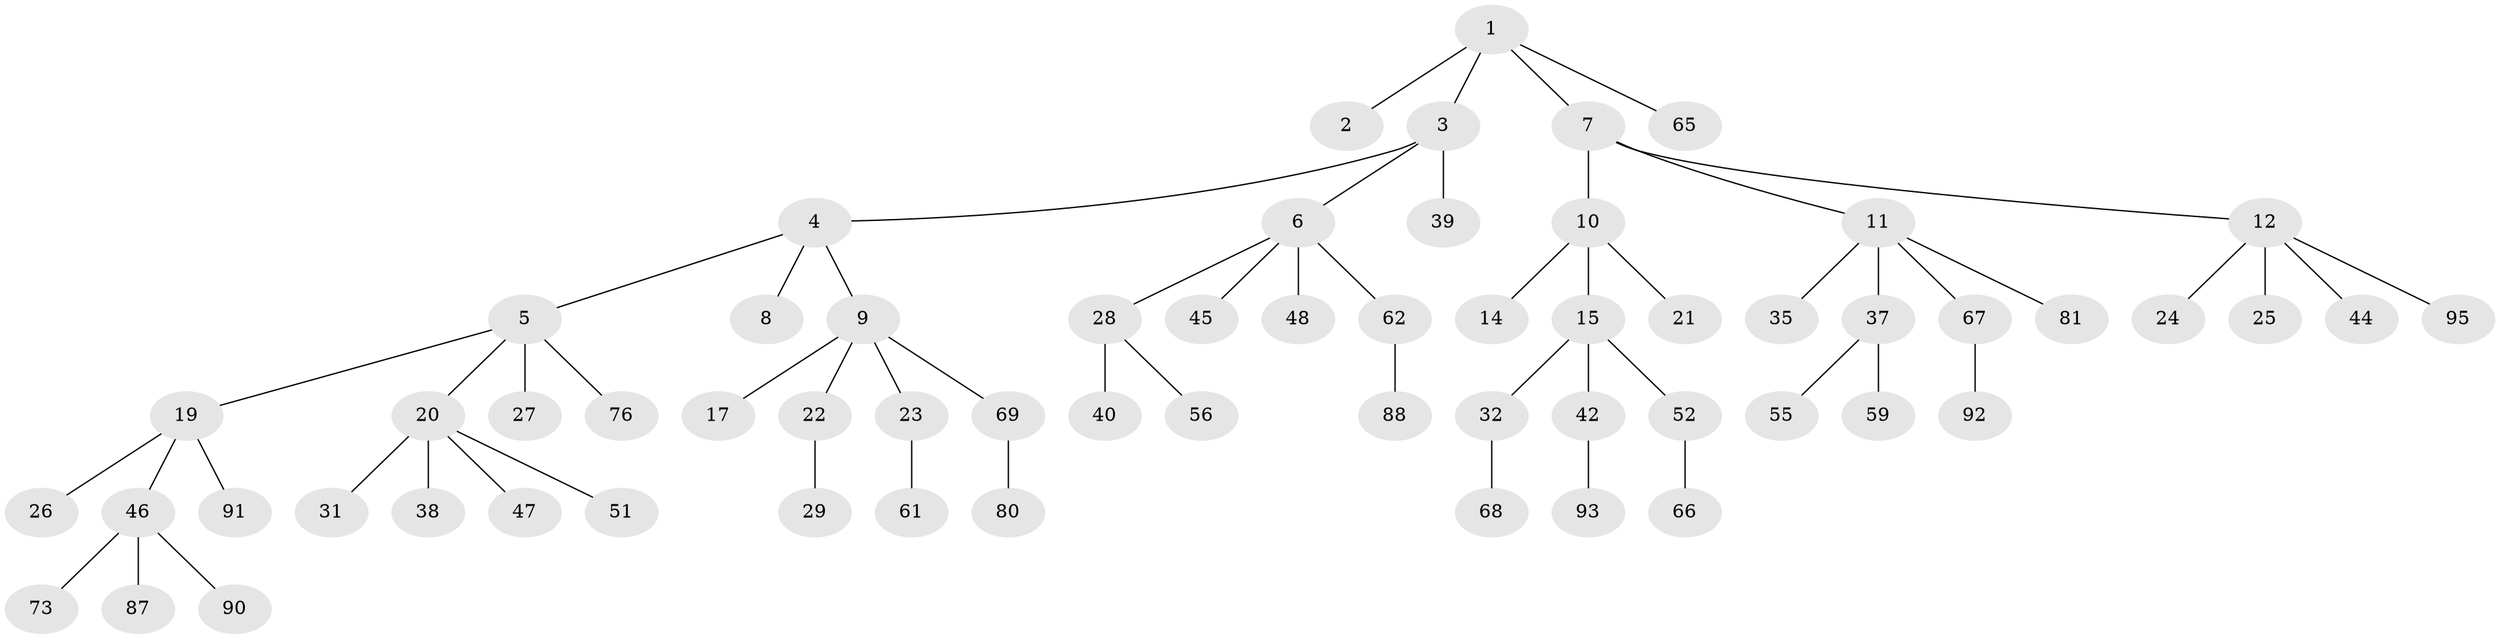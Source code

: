// original degree distribution, {5: 0.05263157894736842, 2: 0.25263157894736843, 4: 0.08421052631578947, 1: 0.49473684210526314, 3: 0.10526315789473684, 6: 0.010526315789473684}
// Generated by graph-tools (version 1.1) at 2025/11/02/27/25 16:11:28]
// undirected, 62 vertices, 61 edges
graph export_dot {
graph [start="1"]
  node [color=gray90,style=filled];
  1 [super="+77"];
  2 [super="+85"];
  3;
  4 [super="+72"];
  5 [super="+34"];
  6 [super="+41"];
  7;
  8;
  9 [super="+13"];
  10 [super="+58"];
  11 [super="+18"];
  12 [super="+16"];
  14;
  15 [super="+33"];
  17 [super="+71"];
  19 [super="+75"];
  20 [super="+49"];
  21 [super="+30"];
  22 [super="+89"];
  23 [super="+36"];
  24;
  25 [super="+70"];
  26;
  27;
  28 [super="+79"];
  29 [super="+74"];
  31;
  32 [super="+50"];
  35;
  37 [super="+43"];
  38 [super="+57"];
  39;
  40 [super="+53"];
  42 [super="+86"];
  44 [super="+83"];
  45 [super="+82"];
  46 [super="+54"];
  47;
  48 [super="+78"];
  51;
  52 [super="+60"];
  55 [super="+63"];
  56;
  59 [super="+64"];
  61;
  62 [super="+84"];
  65;
  66;
  67;
  68;
  69;
  73;
  76;
  80 [super="+94"];
  81;
  87;
  88;
  90;
  91;
  92;
  93;
  95;
  1 -- 2;
  1 -- 3;
  1 -- 7;
  1 -- 65;
  3 -- 4;
  3 -- 6;
  3 -- 39;
  4 -- 5;
  4 -- 8;
  4 -- 9;
  5 -- 19;
  5 -- 20;
  5 -- 27;
  5 -- 76;
  6 -- 28;
  6 -- 48;
  6 -- 62;
  6 -- 45;
  7 -- 10;
  7 -- 11;
  7 -- 12;
  9 -- 17;
  9 -- 69;
  9 -- 22;
  9 -- 23;
  10 -- 14;
  10 -- 15;
  10 -- 21;
  11 -- 81;
  11 -- 35;
  11 -- 67;
  11 -- 37;
  12 -- 24;
  12 -- 95;
  12 -- 25;
  12 -- 44;
  15 -- 32;
  15 -- 42;
  15 -- 52;
  19 -- 26;
  19 -- 46;
  19 -- 91;
  20 -- 31;
  20 -- 38;
  20 -- 47;
  20 -- 51;
  22 -- 29;
  23 -- 61;
  28 -- 40;
  28 -- 56;
  32 -- 68;
  37 -- 59;
  37 -- 55;
  42 -- 93;
  46 -- 73;
  46 -- 90;
  46 -- 87;
  52 -- 66;
  62 -- 88;
  67 -- 92;
  69 -- 80;
}
